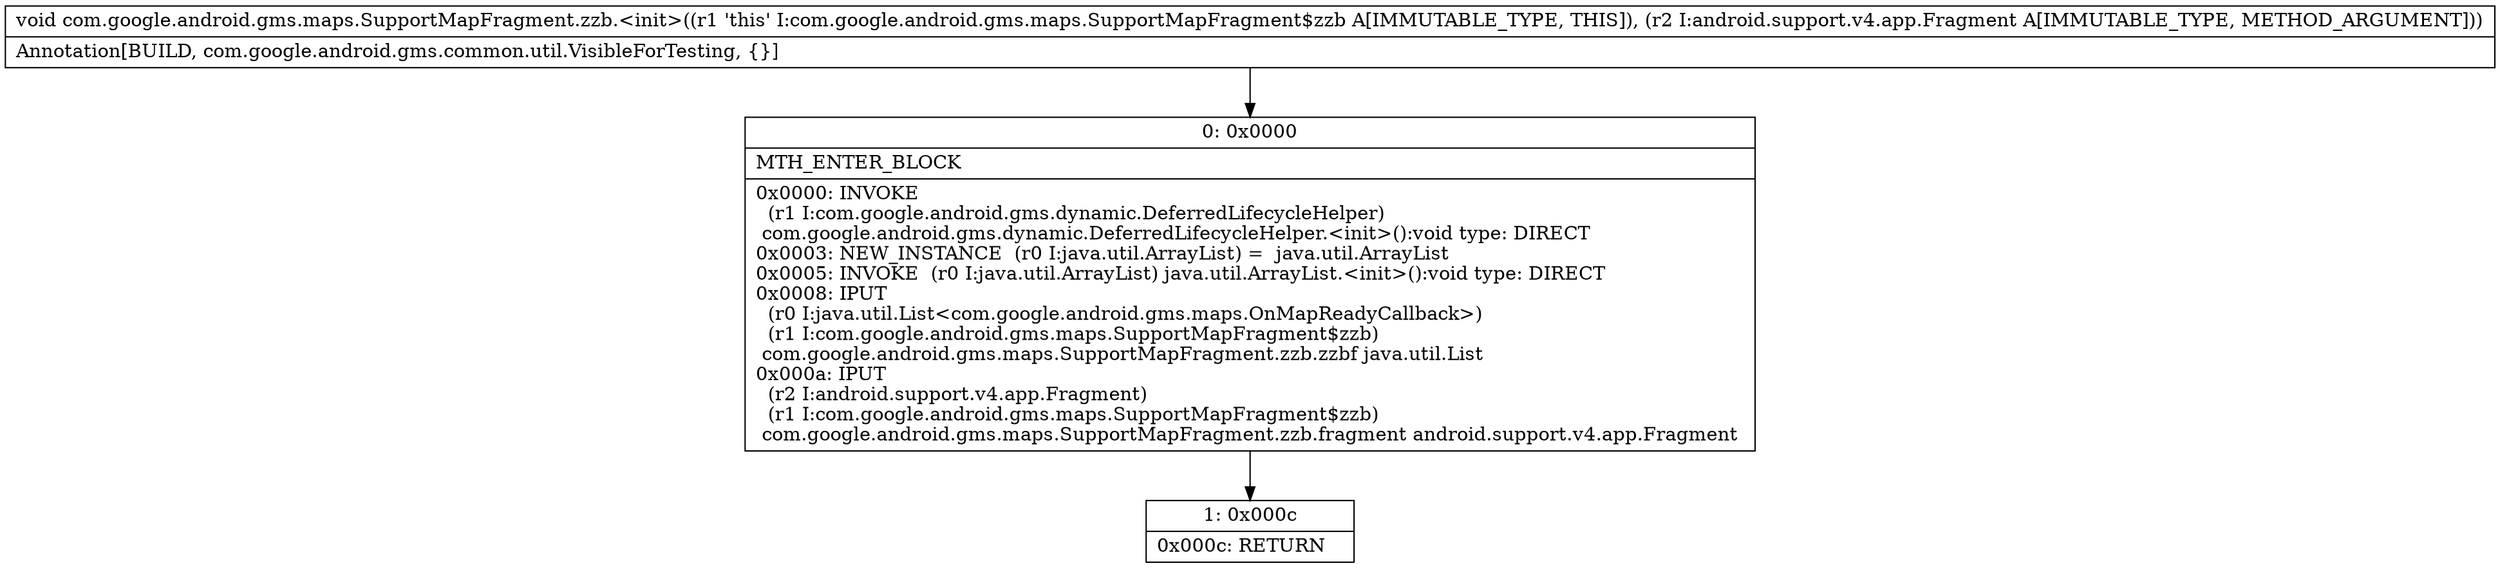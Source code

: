 digraph "CFG forcom.google.android.gms.maps.SupportMapFragment.zzb.\<init\>(Landroid\/support\/v4\/app\/Fragment;)V" {
Node_0 [shape=record,label="{0\:\ 0x0000|MTH_ENTER_BLOCK\l|0x0000: INVOKE  \l  (r1 I:com.google.android.gms.dynamic.DeferredLifecycleHelper)\l com.google.android.gms.dynamic.DeferredLifecycleHelper.\<init\>():void type: DIRECT \l0x0003: NEW_INSTANCE  (r0 I:java.util.ArrayList) =  java.util.ArrayList \l0x0005: INVOKE  (r0 I:java.util.ArrayList) java.util.ArrayList.\<init\>():void type: DIRECT \l0x0008: IPUT  \l  (r0 I:java.util.List\<com.google.android.gms.maps.OnMapReadyCallback\>)\l  (r1 I:com.google.android.gms.maps.SupportMapFragment$zzb)\l com.google.android.gms.maps.SupportMapFragment.zzb.zzbf java.util.List \l0x000a: IPUT  \l  (r2 I:android.support.v4.app.Fragment)\l  (r1 I:com.google.android.gms.maps.SupportMapFragment$zzb)\l com.google.android.gms.maps.SupportMapFragment.zzb.fragment android.support.v4.app.Fragment \l}"];
Node_1 [shape=record,label="{1\:\ 0x000c|0x000c: RETURN   \l}"];
MethodNode[shape=record,label="{void com.google.android.gms.maps.SupportMapFragment.zzb.\<init\>((r1 'this' I:com.google.android.gms.maps.SupportMapFragment$zzb A[IMMUTABLE_TYPE, THIS]), (r2 I:android.support.v4.app.Fragment A[IMMUTABLE_TYPE, METHOD_ARGUMENT]))  | Annotation[BUILD, com.google.android.gms.common.util.VisibleForTesting, \{\}]\l}"];
MethodNode -> Node_0;
Node_0 -> Node_1;
}

